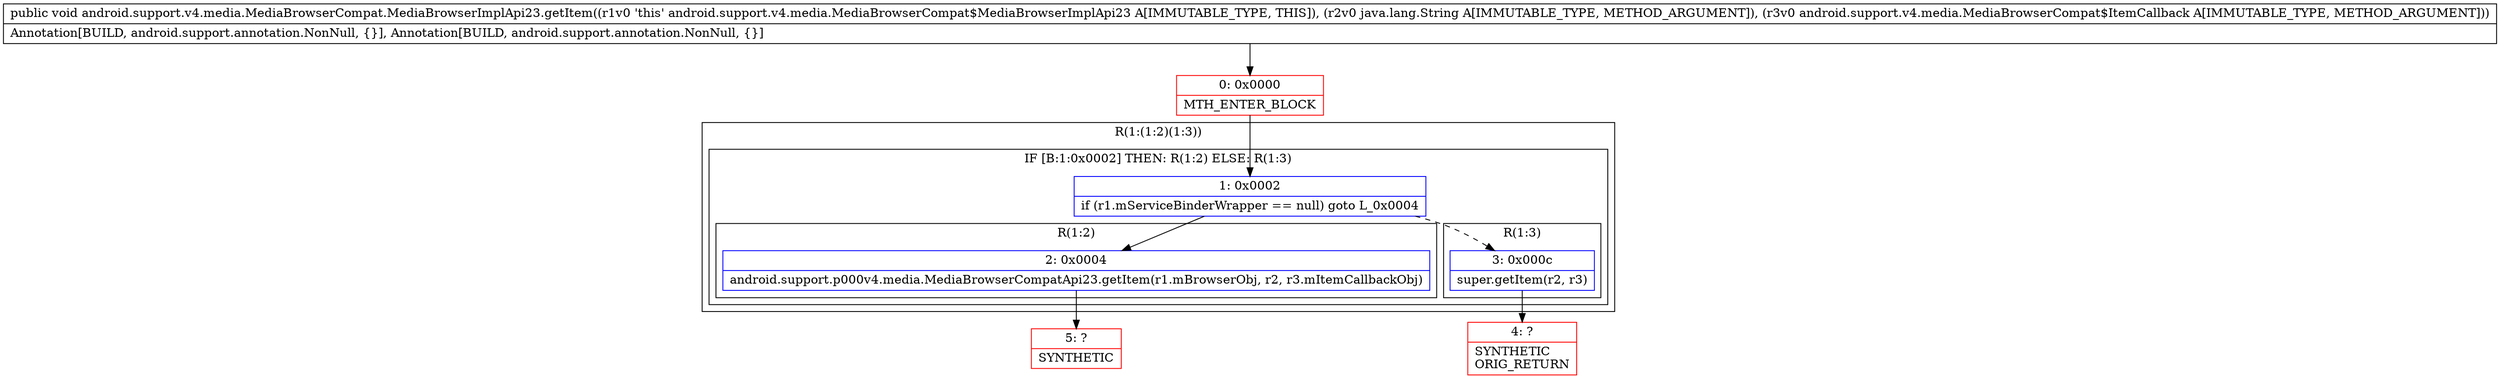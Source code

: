 digraph "CFG forandroid.support.v4.media.MediaBrowserCompat.MediaBrowserImplApi23.getItem(Ljava\/lang\/String;Landroid\/support\/v4\/media\/MediaBrowserCompat$ItemCallback;)V" {
subgraph cluster_Region_1711919769 {
label = "R(1:(1:2)(1:3))";
node [shape=record,color=blue];
subgraph cluster_IfRegion_534567678 {
label = "IF [B:1:0x0002] THEN: R(1:2) ELSE: R(1:3)";
node [shape=record,color=blue];
Node_1 [shape=record,label="{1\:\ 0x0002|if (r1.mServiceBinderWrapper == null) goto L_0x0004\l}"];
subgraph cluster_Region_811932623 {
label = "R(1:2)";
node [shape=record,color=blue];
Node_2 [shape=record,label="{2\:\ 0x0004|android.support.p000v4.media.MediaBrowserCompatApi23.getItem(r1.mBrowserObj, r2, r3.mItemCallbackObj)\l}"];
}
subgraph cluster_Region_838809239 {
label = "R(1:3)";
node [shape=record,color=blue];
Node_3 [shape=record,label="{3\:\ 0x000c|super.getItem(r2, r3)\l}"];
}
}
}
Node_0 [shape=record,color=red,label="{0\:\ 0x0000|MTH_ENTER_BLOCK\l}"];
Node_4 [shape=record,color=red,label="{4\:\ ?|SYNTHETIC\lORIG_RETURN\l}"];
Node_5 [shape=record,color=red,label="{5\:\ ?|SYNTHETIC\l}"];
MethodNode[shape=record,label="{public void android.support.v4.media.MediaBrowserCompat.MediaBrowserImplApi23.getItem((r1v0 'this' android.support.v4.media.MediaBrowserCompat$MediaBrowserImplApi23 A[IMMUTABLE_TYPE, THIS]), (r2v0 java.lang.String A[IMMUTABLE_TYPE, METHOD_ARGUMENT]), (r3v0 android.support.v4.media.MediaBrowserCompat$ItemCallback A[IMMUTABLE_TYPE, METHOD_ARGUMENT]))  | Annotation[BUILD, android.support.annotation.NonNull, \{\}], Annotation[BUILD, android.support.annotation.NonNull, \{\}]\l}"];
MethodNode -> Node_0;
Node_1 -> Node_2;
Node_1 -> Node_3[style=dashed];
Node_2 -> Node_5;
Node_3 -> Node_4;
Node_0 -> Node_1;
}

